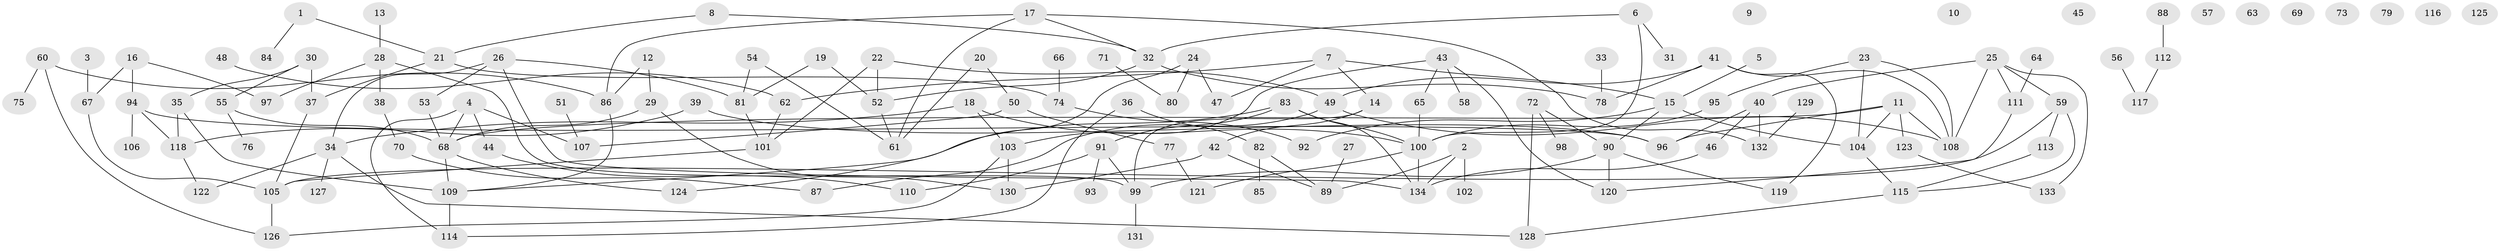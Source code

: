 // Generated by graph-tools (version 1.1) at 2025/33/03/09/25 02:33:52]
// undirected, 134 vertices, 173 edges
graph export_dot {
graph [start="1"]
  node [color=gray90,style=filled];
  1;
  2;
  3;
  4;
  5;
  6;
  7;
  8;
  9;
  10;
  11;
  12;
  13;
  14;
  15;
  16;
  17;
  18;
  19;
  20;
  21;
  22;
  23;
  24;
  25;
  26;
  27;
  28;
  29;
  30;
  31;
  32;
  33;
  34;
  35;
  36;
  37;
  38;
  39;
  40;
  41;
  42;
  43;
  44;
  45;
  46;
  47;
  48;
  49;
  50;
  51;
  52;
  53;
  54;
  55;
  56;
  57;
  58;
  59;
  60;
  61;
  62;
  63;
  64;
  65;
  66;
  67;
  68;
  69;
  70;
  71;
  72;
  73;
  74;
  75;
  76;
  77;
  78;
  79;
  80;
  81;
  82;
  83;
  84;
  85;
  86;
  87;
  88;
  89;
  90;
  91;
  92;
  93;
  94;
  95;
  96;
  97;
  98;
  99;
  100;
  101;
  102;
  103;
  104;
  105;
  106;
  107;
  108;
  109;
  110;
  111;
  112;
  113;
  114;
  115;
  116;
  117;
  118;
  119;
  120;
  121;
  122;
  123;
  124;
  125;
  126;
  127;
  128;
  129;
  130;
  131;
  132;
  133;
  134;
  1 -- 21;
  1 -- 84;
  2 -- 89;
  2 -- 102;
  2 -- 134;
  3 -- 67;
  4 -- 44;
  4 -- 68;
  4 -- 107;
  4 -- 114;
  5 -- 15;
  6 -- 31;
  6 -- 32;
  6 -- 100;
  7 -- 14;
  7 -- 15;
  7 -- 47;
  7 -- 62;
  8 -- 21;
  8 -- 32;
  11 -- 68;
  11 -- 96;
  11 -- 104;
  11 -- 108;
  11 -- 123;
  12 -- 29;
  12 -- 86;
  13 -- 28;
  14 -- 42;
  14 -- 99;
  15 -- 90;
  15 -- 92;
  15 -- 104;
  16 -- 67;
  16 -- 94;
  16 -- 97;
  17 -- 32;
  17 -- 61;
  17 -- 86;
  17 -- 132;
  18 -- 34;
  18 -- 100;
  18 -- 103;
  19 -- 52;
  19 -- 81;
  20 -- 50;
  20 -- 61;
  21 -- 37;
  21 -- 74;
  22 -- 49;
  22 -- 52;
  22 -- 101;
  23 -- 95;
  23 -- 104;
  23 -- 108;
  24 -- 47;
  24 -- 80;
  24 -- 124;
  25 -- 40;
  25 -- 59;
  25 -- 108;
  25 -- 111;
  25 -- 133;
  26 -- 34;
  26 -- 53;
  26 -- 81;
  26 -- 134;
  27 -- 89;
  28 -- 38;
  28 -- 97;
  28 -- 99;
  29 -- 68;
  29 -- 130;
  30 -- 35;
  30 -- 37;
  30 -- 55;
  32 -- 52;
  32 -- 78;
  33 -- 78;
  34 -- 122;
  34 -- 127;
  34 -- 128;
  35 -- 109;
  35 -- 118;
  36 -- 82;
  36 -- 114;
  37 -- 105;
  38 -- 70;
  39 -- 96;
  39 -- 118;
  40 -- 46;
  40 -- 96;
  40 -- 132;
  41 -- 49;
  41 -- 78;
  41 -- 108;
  41 -- 119;
  42 -- 89;
  42 -- 130;
  43 -- 58;
  43 -- 65;
  43 -- 103;
  43 -- 120;
  44 -- 110;
  46 -- 134;
  48 -- 62;
  49 -- 87;
  49 -- 108;
  50 -- 77;
  50 -- 107;
  51 -- 107;
  52 -- 61;
  53 -- 68;
  54 -- 61;
  54 -- 81;
  55 -- 68;
  55 -- 76;
  56 -- 117;
  59 -- 105;
  59 -- 113;
  59 -- 115;
  60 -- 75;
  60 -- 86;
  60 -- 126;
  62 -- 101;
  64 -- 111;
  65 -- 100;
  66 -- 74;
  67 -- 105;
  68 -- 109;
  68 -- 124;
  70 -- 87;
  71 -- 80;
  72 -- 90;
  72 -- 98;
  72 -- 128;
  74 -- 92;
  77 -- 121;
  81 -- 101;
  82 -- 85;
  82 -- 89;
  83 -- 91;
  83 -- 100;
  83 -- 109;
  83 -- 134;
  86 -- 109;
  88 -- 112;
  90 -- 99;
  90 -- 119;
  90 -- 120;
  91 -- 93;
  91 -- 99;
  91 -- 110;
  94 -- 96;
  94 -- 106;
  94 -- 118;
  95 -- 100;
  99 -- 131;
  100 -- 121;
  100 -- 134;
  101 -- 105;
  103 -- 126;
  103 -- 130;
  104 -- 115;
  105 -- 126;
  109 -- 114;
  111 -- 120;
  112 -- 117;
  113 -- 115;
  115 -- 128;
  118 -- 122;
  123 -- 133;
  129 -- 132;
}
